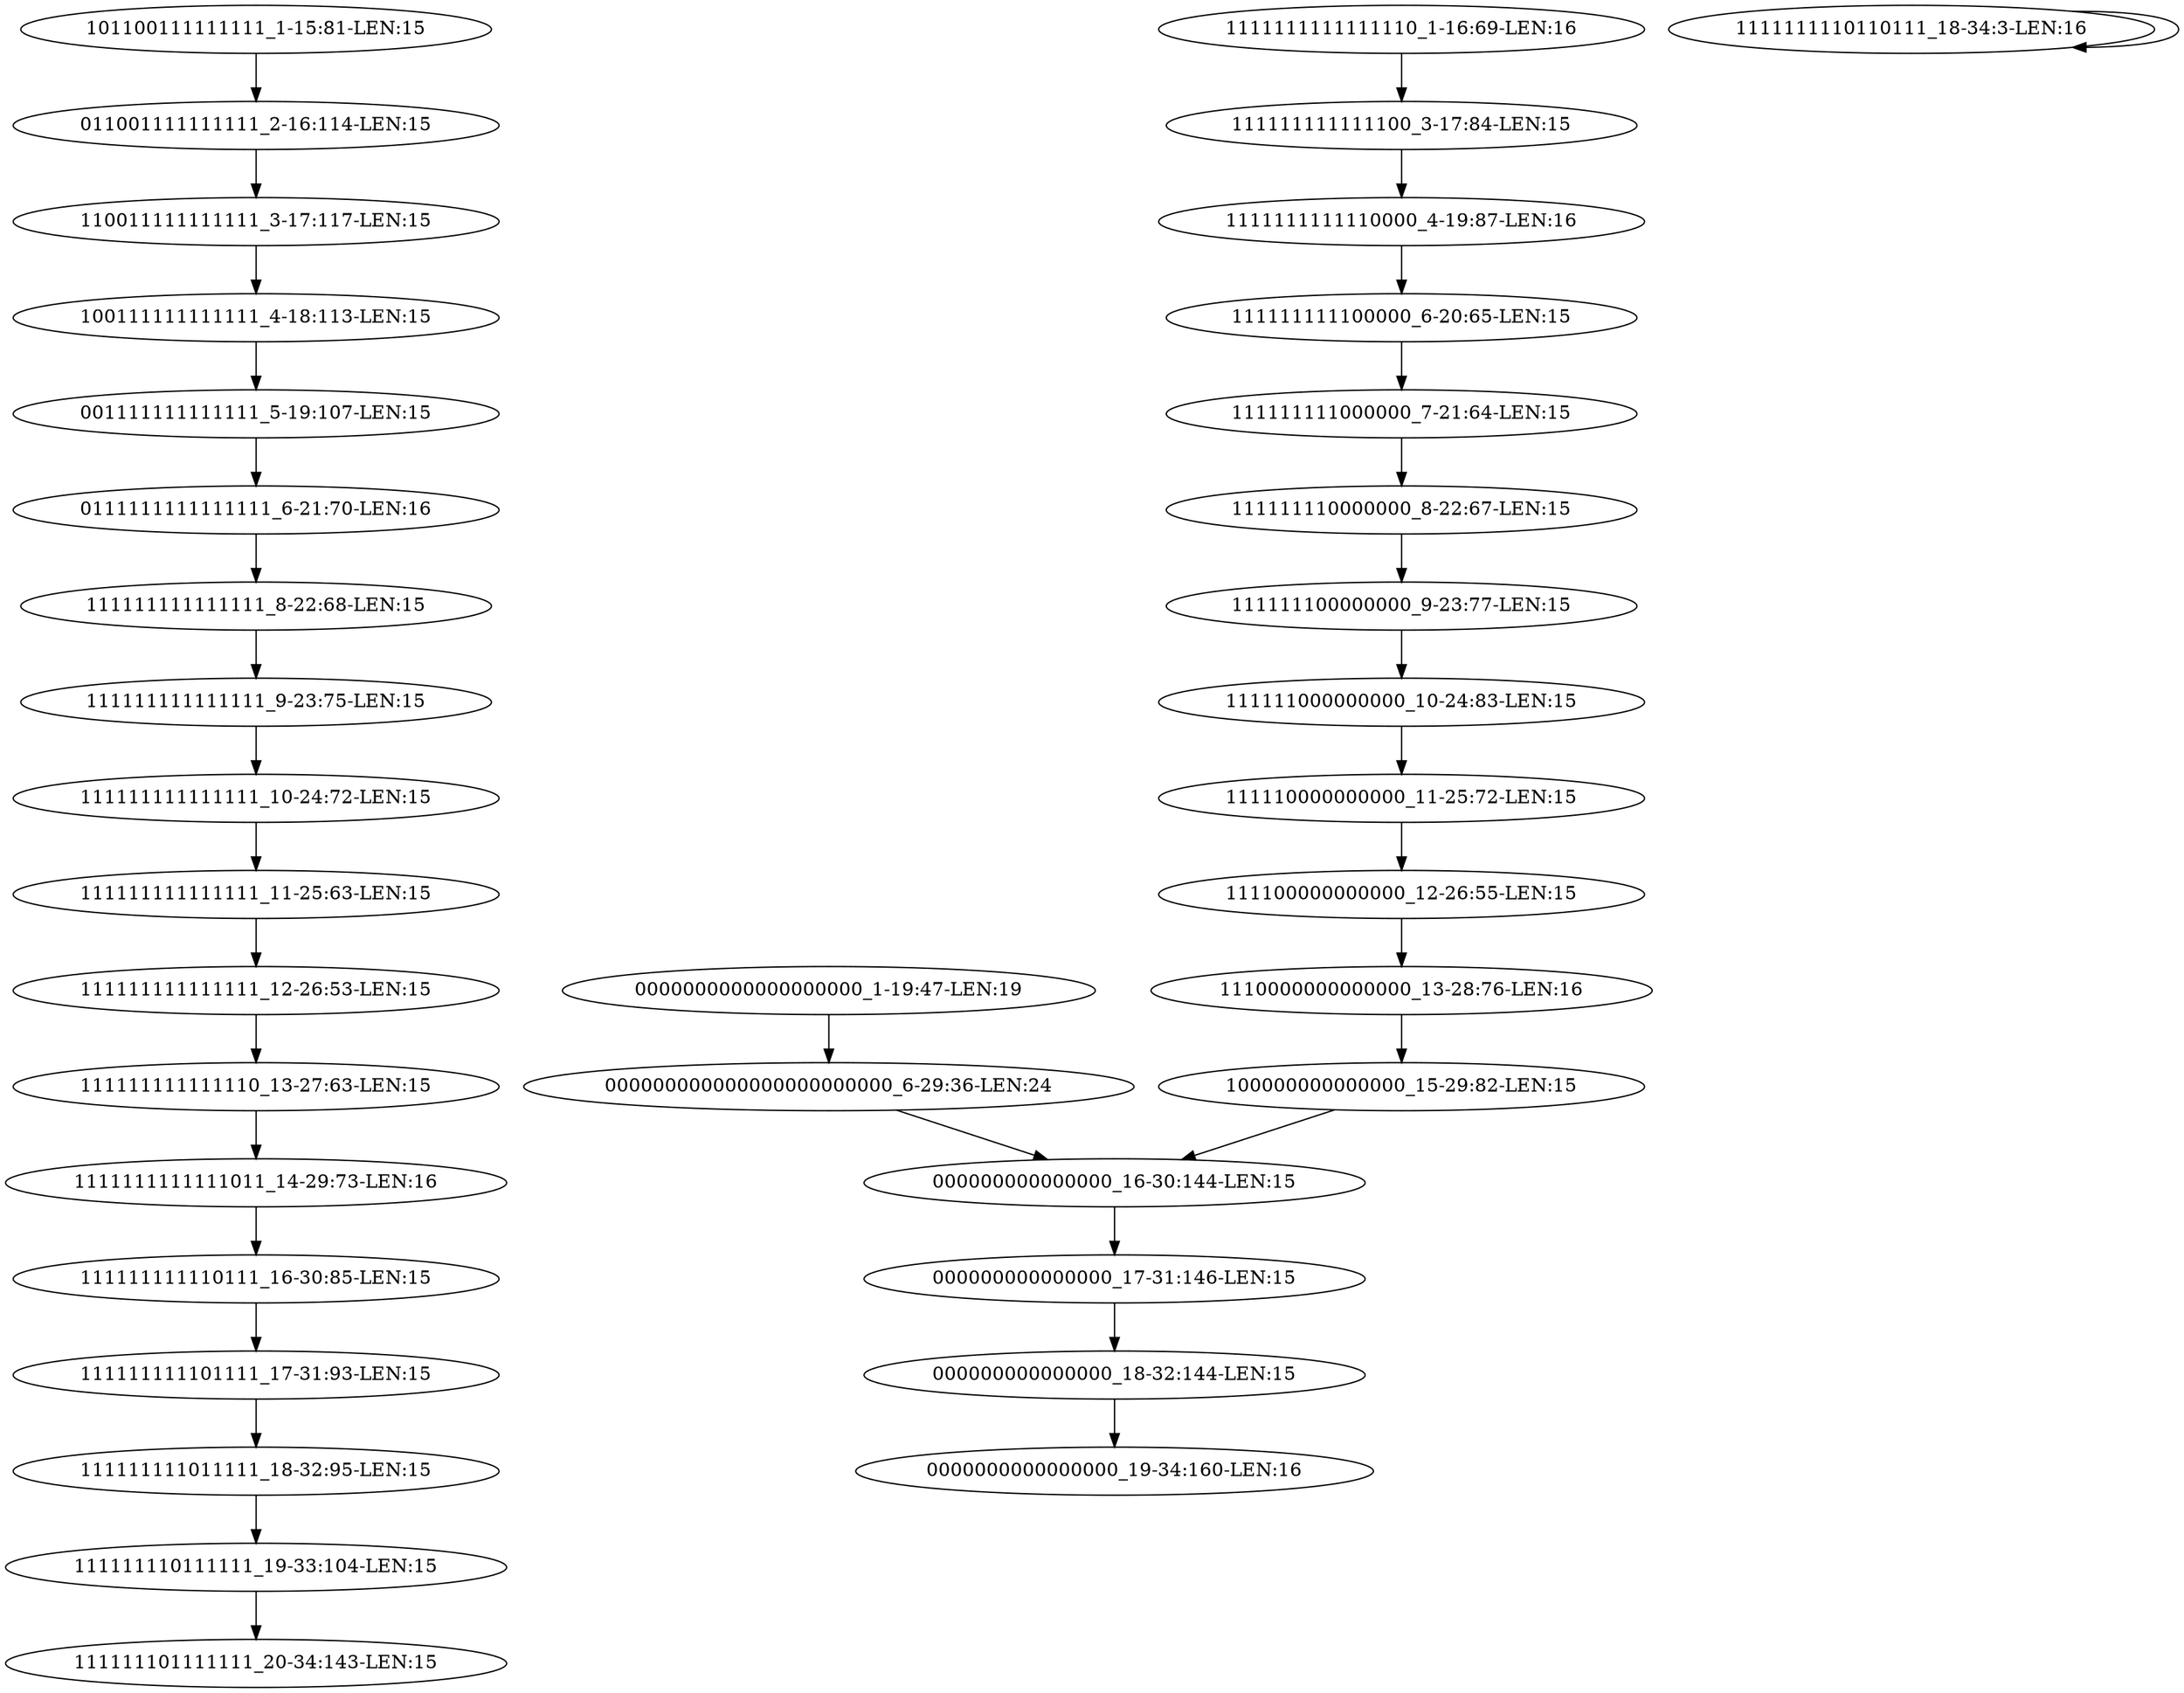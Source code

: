 digraph G {
    "111111111110111_16-30:85-LEN:15" -> "111111111101111_17-31:93-LEN:15";
    "111111111111100_3-17:84-LEN:15" -> "1111111111110000_4-19:87-LEN:16";
    "111111111111111_10-24:72-LEN:15" -> "111111111111111_11-25:63-LEN:15";
    "1110000000000000_13-28:76-LEN:16" -> "100000000000000_15-29:82-LEN:15";
    "110011111111111_3-17:117-LEN:15" -> "100111111111111_4-18:113-LEN:15";
    "111111111011111_18-32:95-LEN:15" -> "111111110111111_19-33:104-LEN:15";
    "111111000000000_10-24:83-LEN:15" -> "111110000000000_11-25:72-LEN:15";
    "111111111000000_7-21:64-LEN:15" -> "111111110000000_8-22:67-LEN:15";
    "001111111111111_5-19:107-LEN:15" -> "0111111111111111_6-21:70-LEN:16";
    "000000000000000_16-30:144-LEN:15" -> "000000000000000_17-31:146-LEN:15";
    "111110000000000_11-25:72-LEN:15" -> "111100000000000_12-26:55-LEN:15";
    "000000000000000_18-32:144-LEN:15" -> "0000000000000000_19-34:160-LEN:16";
    "000000000000000_17-31:146-LEN:15" -> "000000000000000_18-32:144-LEN:15";
    "101100111111111_1-15:81-LEN:15" -> "011001111111111_2-16:114-LEN:15";
    "111111111111111_9-23:75-LEN:15" -> "111111111111111_10-24:72-LEN:15";
    "1111111111110000_4-19:87-LEN:16" -> "111111111100000_6-20:65-LEN:15";
    "100000000000000_15-29:82-LEN:15" -> "000000000000000_16-30:144-LEN:15";
    "0000000000000000000_1-19:47-LEN:19" -> "000000000000000000000000_6-29:36-LEN:24";
    "1111111111111110_1-16:69-LEN:16" -> "111111111111100_3-17:84-LEN:15";
    "1111111110110111_18-34:3-LEN:16" -> "1111111110110111_18-34:3-LEN:16";
    "111111111101111_17-31:93-LEN:15" -> "111111111011111_18-32:95-LEN:15";
    "000000000000000000000000_6-29:36-LEN:24" -> "000000000000000_16-30:144-LEN:15";
    "111111110000000_8-22:67-LEN:15" -> "111111100000000_9-23:77-LEN:15";
    "111100000000000_12-26:55-LEN:15" -> "1110000000000000_13-28:76-LEN:16";
    "011001111111111_2-16:114-LEN:15" -> "110011111111111_3-17:117-LEN:15";
    "100111111111111_4-18:113-LEN:15" -> "001111111111111_5-19:107-LEN:15";
    "111111100000000_9-23:77-LEN:15" -> "111111000000000_10-24:83-LEN:15";
    "1111111111111011_14-29:73-LEN:16" -> "111111111110111_16-30:85-LEN:15";
    "111111111111111_11-25:63-LEN:15" -> "111111111111111_12-26:53-LEN:15";
    "111111111111111_12-26:53-LEN:15" -> "111111111111110_13-27:63-LEN:15";
    "111111111111111_8-22:68-LEN:15" -> "111111111111111_9-23:75-LEN:15";
    "0111111111111111_6-21:70-LEN:16" -> "111111111111111_8-22:68-LEN:15";
    "111111110111111_19-33:104-LEN:15" -> "111111101111111_20-34:143-LEN:15";
    "111111111100000_6-20:65-LEN:15" -> "111111111000000_7-21:64-LEN:15";
    "111111111111110_13-27:63-LEN:15" -> "1111111111111011_14-29:73-LEN:16";
}

